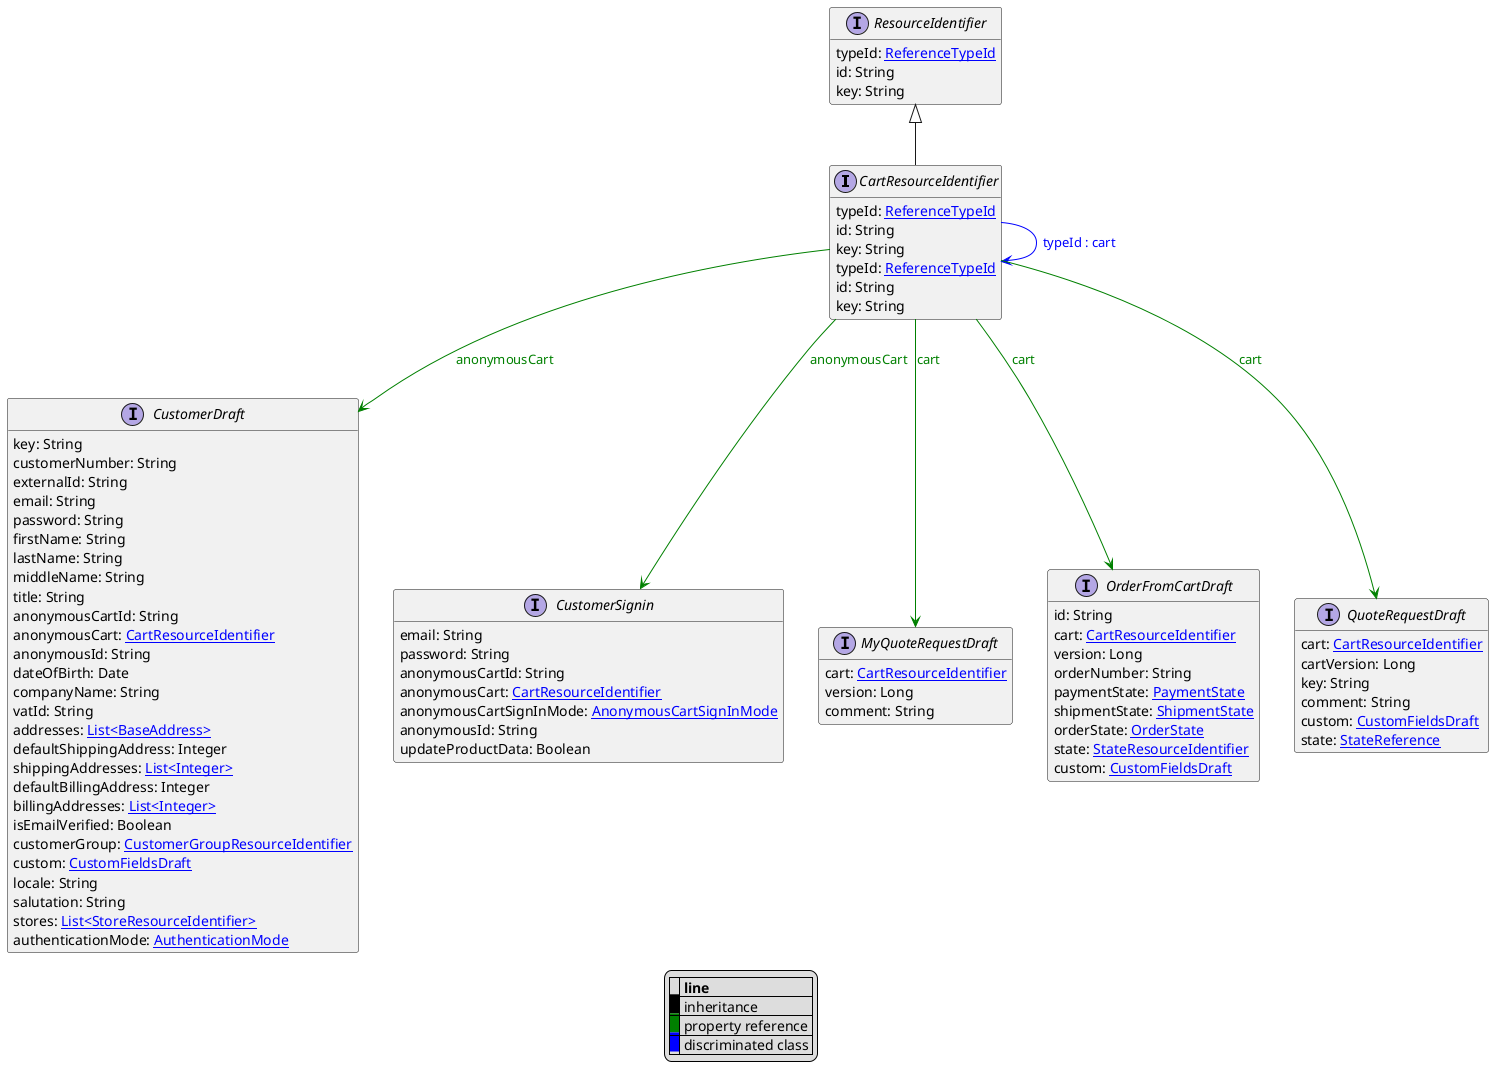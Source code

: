 @startuml

hide empty fields
hide empty methods
legend
|= |= line |
|<back:black>   </back>| inheritance |
|<back:green>   </back>| property reference |
|<back:blue>   </back>| discriminated class |
endlegend
interface CartResourceIdentifier [[CartResourceIdentifier.svg]] extends ResourceIdentifier {
    typeId: [[ReferenceTypeId.svg ReferenceTypeId]]
    id: String
    key: String
}
interface ResourceIdentifier [[ResourceIdentifier.svg]]  {
    typeId: [[ReferenceTypeId.svg ReferenceTypeId]]
    id: String
    key: String
}

interface CartResourceIdentifier [[CartResourceIdentifier.svg]]  {
    typeId: [[ReferenceTypeId.svg ReferenceTypeId]]
    id: String
    key: String
}
interface CustomerDraft [[CustomerDraft.svg]]  {
    key: String
    customerNumber: String
    externalId: String
    email: String
    password: String
    firstName: String
    lastName: String
    middleName: String
    title: String
    anonymousCartId: String
    anonymousCart: [[CartResourceIdentifier.svg CartResourceIdentifier]]
    anonymousId: String
    dateOfBirth: Date
    companyName: String
    vatId: String
    addresses: [[BaseAddress.svg List<BaseAddress>]]
    defaultShippingAddress: Integer
    shippingAddresses: [[Integer.svg List<Integer>]]
    defaultBillingAddress: Integer
    billingAddresses: [[Integer.svg List<Integer>]]
    isEmailVerified: Boolean
    customerGroup: [[CustomerGroupResourceIdentifier.svg CustomerGroupResourceIdentifier]]
    custom: [[CustomFieldsDraft.svg CustomFieldsDraft]]
    locale: String
    salutation: String
    stores: [[StoreResourceIdentifier.svg List<StoreResourceIdentifier>]]
    authenticationMode: [[AuthenticationMode.svg AuthenticationMode]]
}
interface CustomerSignin [[CustomerSignin.svg]]  {
    email: String
    password: String
    anonymousCartId: String
    anonymousCart: [[CartResourceIdentifier.svg CartResourceIdentifier]]
    anonymousCartSignInMode: [[AnonymousCartSignInMode.svg AnonymousCartSignInMode]]
    anonymousId: String
    updateProductData: Boolean
}
interface MyQuoteRequestDraft [[MyQuoteRequestDraft.svg]]  {
    cart: [[CartResourceIdentifier.svg CartResourceIdentifier]]
    version: Long
    comment: String
}
interface OrderFromCartDraft [[OrderFromCartDraft.svg]]  {
    id: String
    cart: [[CartResourceIdentifier.svg CartResourceIdentifier]]
    version: Long
    orderNumber: String
    paymentState: [[PaymentState.svg PaymentState]]
    shipmentState: [[ShipmentState.svg ShipmentState]]
    orderState: [[OrderState.svg OrderState]]
    state: [[StateResourceIdentifier.svg StateResourceIdentifier]]
    custom: [[CustomFieldsDraft.svg CustomFieldsDraft]]
}
interface QuoteRequestDraft [[QuoteRequestDraft.svg]]  {
    cart: [[CartResourceIdentifier.svg CartResourceIdentifier]]
    cartVersion: Long
    key: String
    comment: String
    custom: [[CustomFieldsDraft.svg CustomFieldsDraft]]
    state: [[StateReference.svg StateReference]]
}
CartResourceIdentifier --> CartResourceIdentifier #blue;text:blue : "typeId : cart"
CartResourceIdentifier --> CustomerDraft #green;text:green : "anonymousCart"
CartResourceIdentifier --> CustomerSignin #green;text:green : "anonymousCart"
CartResourceIdentifier --> MyQuoteRequestDraft #green;text:green : "cart"
CartResourceIdentifier --> OrderFromCartDraft #green;text:green : "cart"
CartResourceIdentifier --> QuoteRequestDraft #green;text:green : "cart"
@enduml

